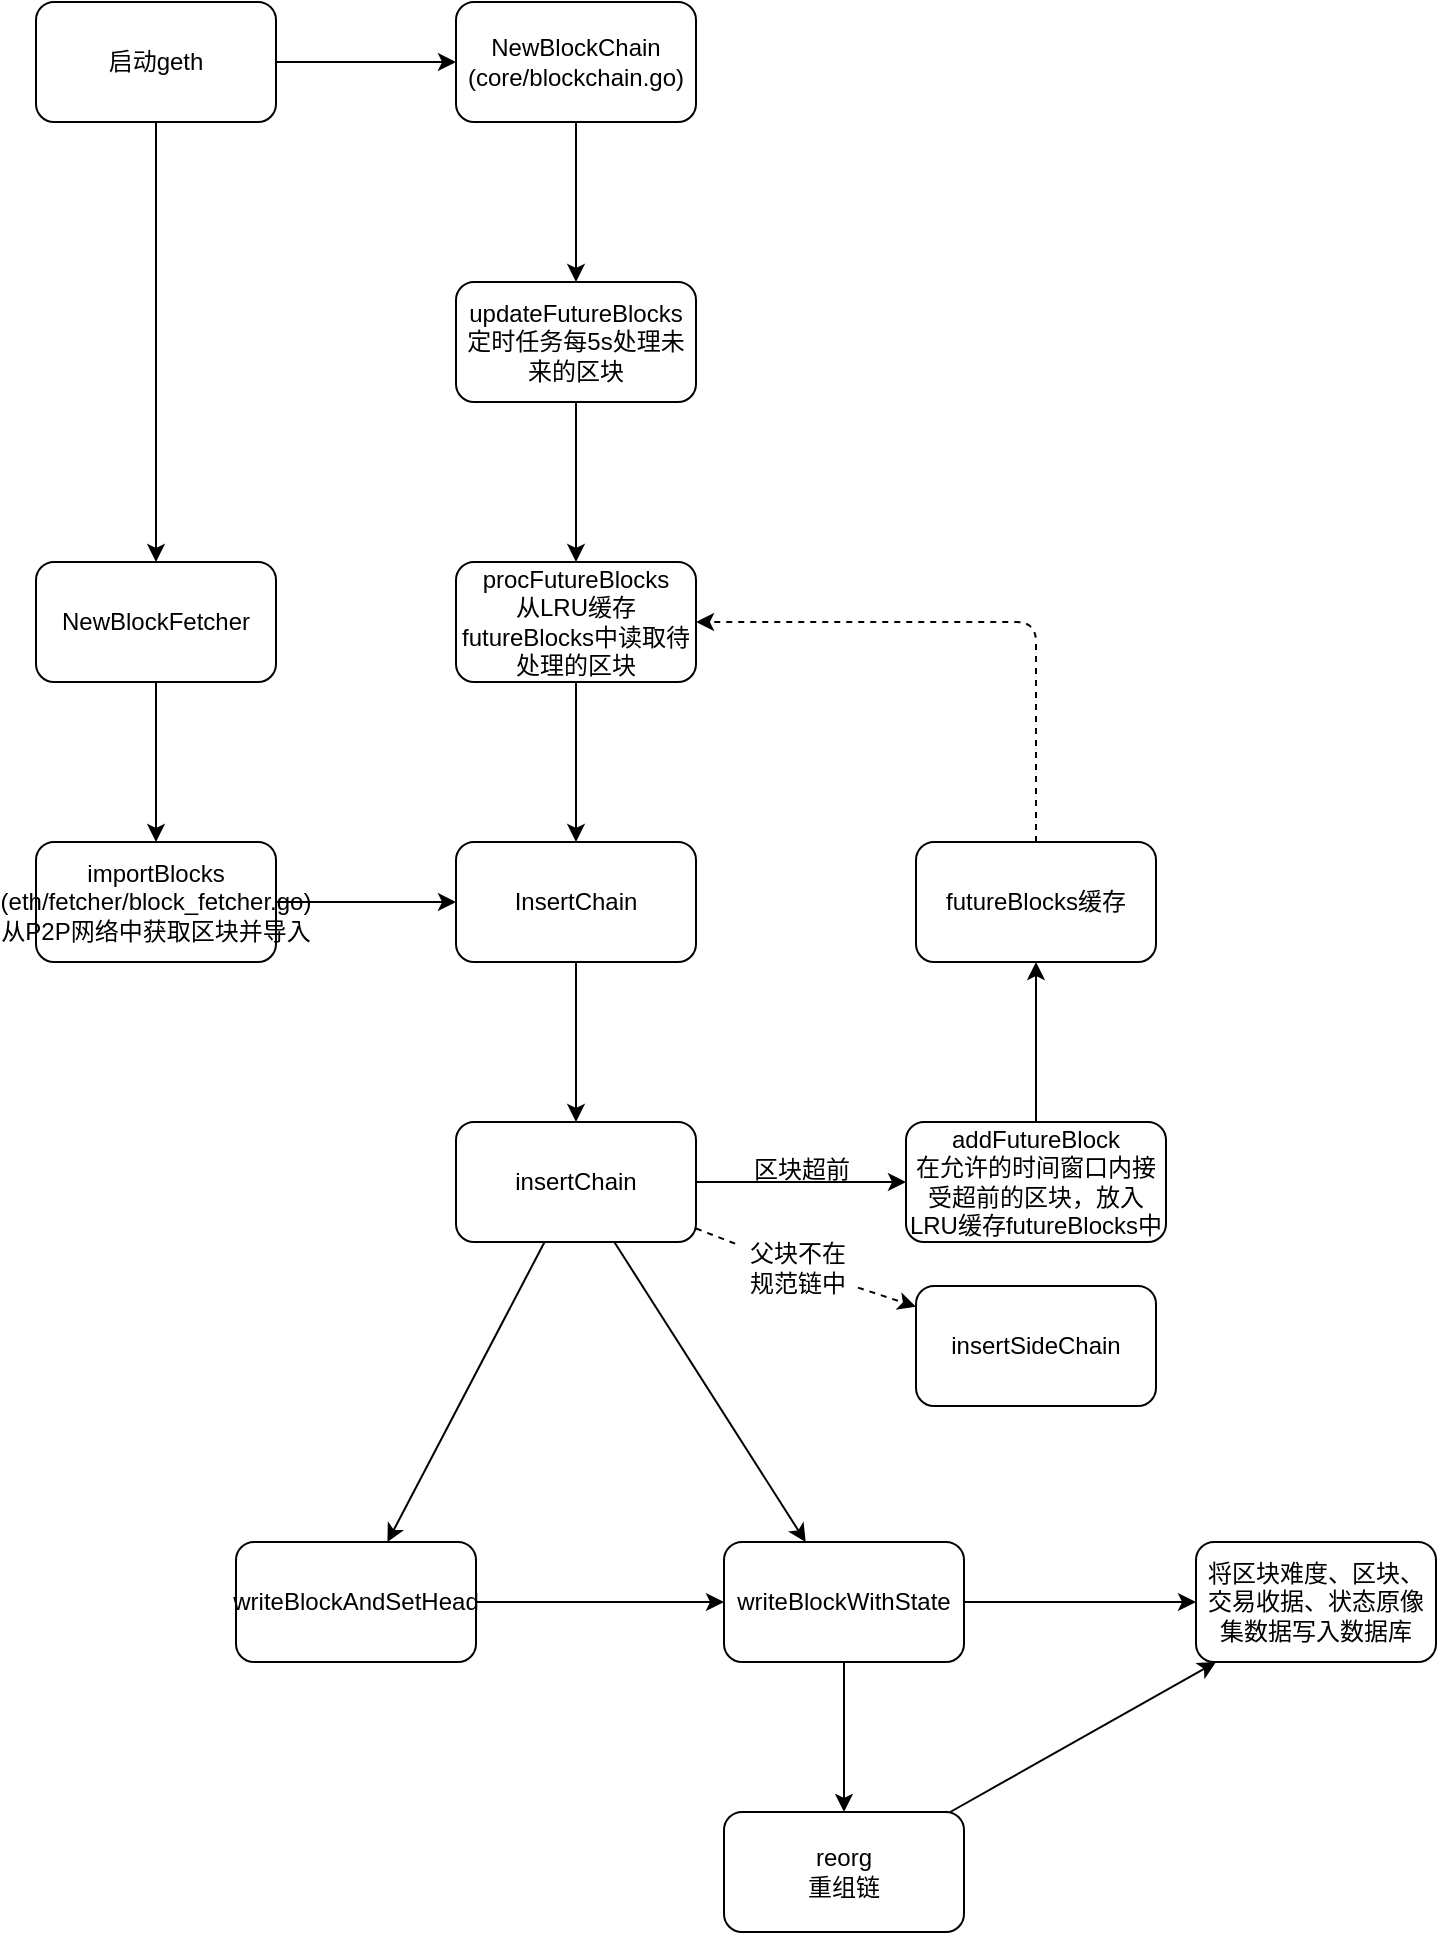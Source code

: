<mxfile>
    <diagram id="1Pq6391R01AjMXFwFien" name="Page-1">
        <mxGraphModel dx="1132" dy="792" grid="1" gridSize="10" guides="1" tooltips="1" connect="1" arrows="1" fold="1" page="1" pageScale="1" pageWidth="827" pageHeight="1169" math="0" shadow="0">
            <root>
                <mxCell id="0"/>
                <mxCell id="1" parent="0"/>
                <mxCell id="10" value="" style="edgeStyle=none;html=1;" edge="1" parent="1" source="8" target="9">
                    <mxGeometry relative="1" as="geometry"/>
                </mxCell>
                <mxCell id="16" value="" style="edgeStyle=none;html=1;" edge="1" parent="1" source="15" target="8">
                    <mxGeometry relative="1" as="geometry"/>
                </mxCell>
                <mxCell id="45" value="" style="edgeStyle=none;html=1;exitX=1;exitY=0.5;exitDx=0;exitDy=0;" edge="1" parent="1" source="46" target="8">
                    <mxGeometry relative="1" as="geometry"/>
                </mxCell>
                <mxCell id="8" value="InsertChain" style="rounded=1;whiteSpace=wrap;html=1;" vertex="1" parent="1">
                    <mxGeometry x="274" y="500" width="120" height="60" as="geometry"/>
                </mxCell>
                <mxCell id="12" value="" style="edgeStyle=none;html=1;" edge="1" parent="1" source="9" target="11">
                    <mxGeometry relative="1" as="geometry"/>
                </mxCell>
                <mxCell id="14" value="" style="edgeStyle=none;html=1;" edge="1" parent="1" source="9" target="13">
                    <mxGeometry relative="1" as="geometry"/>
                </mxCell>
                <mxCell id="22" value="" style="edgeStyle=none;html=1;" edge="1" parent="1" source="9" target="21">
                    <mxGeometry relative="1" as="geometry"/>
                </mxCell>
                <mxCell id="40" value="" style="html=1;dashed=1;startArrow=none;" edge="1" parent="1" source="41" target="39">
                    <mxGeometry relative="1" as="geometry"/>
                </mxCell>
                <mxCell id="9" value="insertChain" style="whiteSpace=wrap;html=1;rounded=1;" vertex="1" parent="1">
                    <mxGeometry x="274" y="640" width="120" height="60" as="geometry"/>
                </mxCell>
                <mxCell id="29" value="" style="edgeStyle=none;html=1;" edge="1" parent="1" source="11" target="28">
                    <mxGeometry relative="1" as="geometry"/>
                </mxCell>
                <mxCell id="31" value="" style="edgeStyle=none;html=1;" edge="1" parent="1" source="11" target="30">
                    <mxGeometry relative="1" as="geometry"/>
                </mxCell>
                <mxCell id="11" value="writeBlockWithState" style="whiteSpace=wrap;html=1;rounded=1;" vertex="1" parent="1">
                    <mxGeometry x="408" y="850" width="120" height="60" as="geometry"/>
                </mxCell>
                <mxCell id="27" value="" style="edgeStyle=none;html=1;" edge="1" parent="1" source="13" target="11">
                    <mxGeometry relative="1" as="geometry"/>
                </mxCell>
                <mxCell id="13" value="writeBlockAndSetHead" style="whiteSpace=wrap;html=1;rounded=1;" vertex="1" parent="1">
                    <mxGeometry x="164" y="850" width="120" height="60" as="geometry"/>
                </mxCell>
                <mxCell id="18" value="" style="edgeStyle=none;html=1;" edge="1" parent="1" source="17" target="15">
                    <mxGeometry relative="1" as="geometry"/>
                </mxCell>
                <mxCell id="15" value="procFutureBlocks&lt;br&gt;从LRU缓存futureBlocks中读取待处理的区块" style="whiteSpace=wrap;html=1;rounded=1;" vertex="1" parent="1">
                    <mxGeometry x="274" y="360" width="120" height="60" as="geometry"/>
                </mxCell>
                <mxCell id="20" value="" style="edgeStyle=none;html=1;" edge="1" parent="1" source="19" target="17">
                    <mxGeometry relative="1" as="geometry"/>
                </mxCell>
                <mxCell id="17" value="updateFutureBlocks&lt;br&gt;定时任务每5s处理未来的区块" style="whiteSpace=wrap;html=1;rounded=1;" vertex="1" parent="1">
                    <mxGeometry x="274" y="220" width="120" height="60" as="geometry"/>
                </mxCell>
                <mxCell id="19" value="NewBlockChain&lt;br&gt;(core/blockchain.go)" style="whiteSpace=wrap;html=1;rounded=1;" vertex="1" parent="1">
                    <mxGeometry x="274" y="80" width="120" height="60" as="geometry"/>
                </mxCell>
                <mxCell id="35" value="" style="edgeStyle=none;html=1;" edge="1" parent="1" source="21" target="34">
                    <mxGeometry relative="1" as="geometry"/>
                </mxCell>
                <mxCell id="21" value="addFutureBlock&lt;br&gt;在允许的时间窗口内接受超前的区块，放入LRU缓存futureBlocks中" style="whiteSpace=wrap;html=1;rounded=1;" vertex="1" parent="1">
                    <mxGeometry x="499" y="640" width="130" height="60" as="geometry"/>
                </mxCell>
                <mxCell id="53" value="" style="edgeStyle=none;html=1;" edge="1" parent="1" source="28">
                    <mxGeometry relative="1" as="geometry">
                        <mxPoint x="654" y="910" as="targetPoint"/>
                    </mxGeometry>
                </mxCell>
                <mxCell id="28" value="reorg&lt;br&gt;重组链" style="whiteSpace=wrap;html=1;rounded=1;" vertex="1" parent="1">
                    <mxGeometry x="408" y="985" width="120" height="60" as="geometry"/>
                </mxCell>
                <mxCell id="30" value="将区块难度、区块、交易收据、状态原像集数据写入数据库" style="whiteSpace=wrap;html=1;rounded=1;" vertex="1" parent="1">
                    <mxGeometry x="644" y="850" width="120" height="60" as="geometry"/>
                </mxCell>
                <mxCell id="38" value="" style="edgeStyle=orthogonalEdgeStyle;html=1;entryX=1;entryY=0.5;entryDx=0;entryDy=0;exitX=0.5;exitY=0;exitDx=0;exitDy=0;dashed=1;" edge="1" parent="1" source="34" target="15">
                    <mxGeometry relative="1" as="geometry"/>
                </mxCell>
                <mxCell id="34" value="futureBlocks缓存" style="whiteSpace=wrap;html=1;rounded=1;" vertex="1" parent="1">
                    <mxGeometry x="504" y="500" width="120" height="60" as="geometry"/>
                </mxCell>
                <mxCell id="39" value="insertSideChain&lt;br&gt;" style="whiteSpace=wrap;html=1;rounded=1;" vertex="1" parent="1">
                    <mxGeometry x="504" y="722" width="120" height="60" as="geometry"/>
                </mxCell>
                <mxCell id="43" value="" style="html=1;dashed=1;endArrow=none;" edge="1" parent="1" source="9" target="41">
                    <mxGeometry relative="1" as="geometry">
                        <mxPoint x="334" y="700" as="sourcePoint"/>
                        <mxPoint x="334" y="780" as="targetPoint"/>
                    </mxGeometry>
                </mxCell>
                <mxCell id="41" value="父块不在规范链中" style="text;html=1;strokeColor=none;fillColor=none;align=center;verticalAlign=middle;whiteSpace=wrap;rounded=0;" vertex="1" parent="1">
                    <mxGeometry x="415" y="698" width="60" height="30" as="geometry"/>
                </mxCell>
                <mxCell id="47" value="" style="edgeStyle=none;html=1;" edge="1" parent="1" source="44" target="46">
                    <mxGeometry relative="1" as="geometry"/>
                </mxCell>
                <mxCell id="49" value="" style="edgeStyle=none;html=1;" edge="1" parent="1" source="48" target="44">
                    <mxGeometry relative="1" as="geometry"/>
                </mxCell>
                <mxCell id="44" value="NewBlockFetcher" style="whiteSpace=wrap;html=1;rounded=1;" vertex="1" parent="1">
                    <mxGeometry x="64" y="360" width="120" height="60" as="geometry"/>
                </mxCell>
                <mxCell id="46" value="importBlocks&lt;br&gt;(eth/fetcher/block_fetcher.go)&lt;br&gt;从P2P网络中获取区块并导入" style="whiteSpace=wrap;html=1;rounded=1;" vertex="1" parent="1">
                    <mxGeometry x="64" y="500" width="120" height="60" as="geometry"/>
                </mxCell>
                <mxCell id="50" value="" style="edgeStyle=none;html=1;" edge="1" parent="1" source="48" target="19">
                    <mxGeometry relative="1" as="geometry"/>
                </mxCell>
                <mxCell id="48" value="启动geth" style="whiteSpace=wrap;html=1;rounded=1;" vertex="1" parent="1">
                    <mxGeometry x="64" y="80" width="120" height="60" as="geometry"/>
                </mxCell>
                <mxCell id="51" value="区块超前" style="text;html=1;strokeColor=none;fillColor=none;align=center;verticalAlign=middle;whiteSpace=wrap;rounded=0;" vertex="1" parent="1">
                    <mxGeometry x="417" y="649" width="60" height="30" as="geometry"/>
                </mxCell>
            </root>
        </mxGraphModel>
    </diagram>
</mxfile>